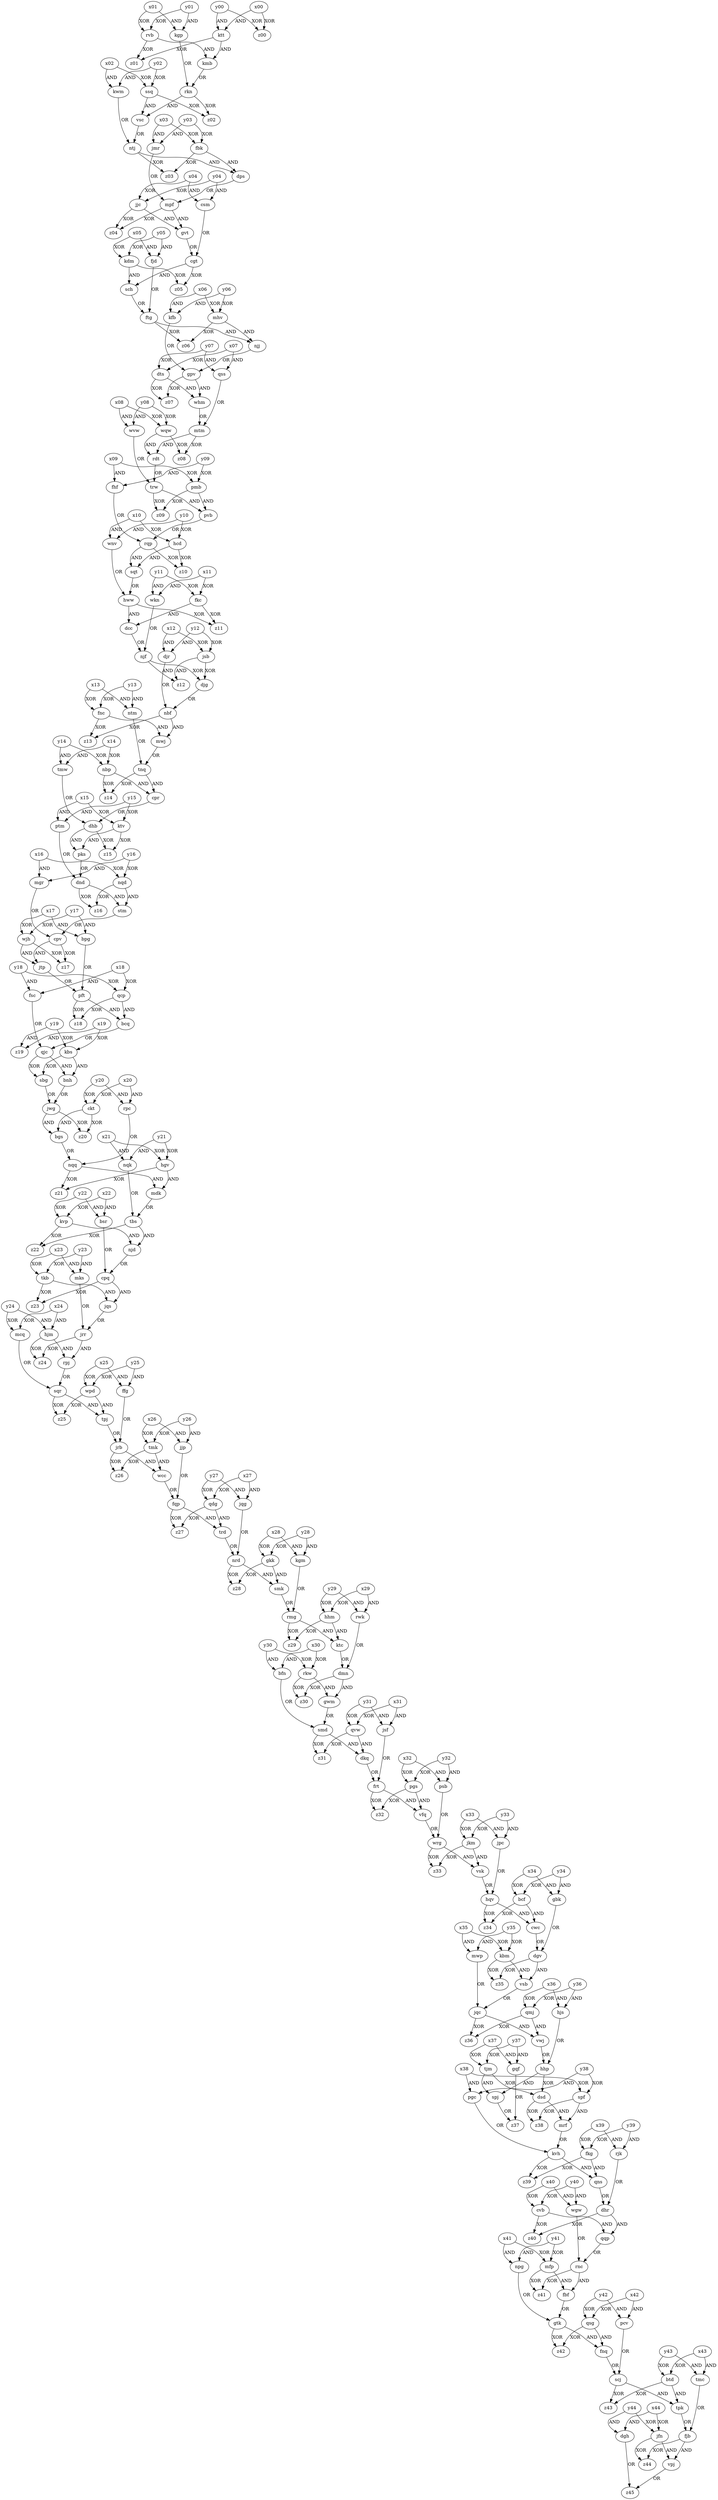 digraph LogicCircuit {
    rankdir=TB;

    // x21 XOR y21 -> hgv
    x21 -> hgv [label="XOR"];
    y21 -> hgv [label="XOR"];

    // cpr OR tmw -> dhb
    cpr -> dhb [label="OR"];
    tmw -> dhb [label="OR"];

    // cpq AND tkb -> jqs
    cpq -> jqs [label="AND"];
    tkb -> jqs [label="AND"];

    // nbp AND tnq -> cpr
    nbp -> cpr [label="AND"];
    tnq -> cpr [label="AND"];

    // scj AND btd -> tpk
    scj -> tpk [label="AND"];
    btd -> tpk [label="AND"];

    // ffg OR tpj -> jrb
    ffg -> jrb [label="OR"];
    tpj -> jrb [label="OR"];

    // pft AND qcp -> bcq
    pft -> bcq [label="AND"];
    qcp -> bcq [label="AND"];

    // djg OR djr -> nbf
    djg -> nbf [label="OR"];
    djr -> nbf [label="OR"];

    // qdg AND fqp -> trd
    qdg -> trd [label="AND"];
    fqp -> trd [label="AND"];

    // jkm AND wrg -> vsk
    jkm -> vsk [label="AND"];
    wrg -> vsk [label="AND"];

    // x39 AND y39 -> rjk
    x39 -> rjk [label="AND"];
    y39 -> rjk [label="AND"];

    // frt AND pgs -> vfq
    frt -> vfq [label="AND"];
    pgs -> vfq [label="AND"];

    // nqk OR mdk -> tbs
    nqk -> tbs [label="OR"];
    mdk -> tbs [label="OR"];

    // y00 AND x00 -> ktt
    y00 -> ktt [label="AND"];
    x00 -> ktt [label="AND"];

    // pks OR ptm -> dnd
    pks -> dnd [label="OR"];
    ptm -> dnd [label="OR"];

    // ntj AND fbk -> dps
    ntj -> dps [label="AND"];
    fbk -> dps [label="AND"];

    // y44 AND x44 -> dgh
    y44 -> dgh [label="AND"];
    x44 -> dgh [label="AND"];

    // wgw OR qqp -> rnc
    wgw -> rnc [label="OR"];
    qqp -> rnc [label="OR"];

    // y33 AND x33 -> jpc
    y33 -> jpc [label="AND"];
    x33 -> jpc [label="AND"];

    // x13 AND y13 -> ntm
    x13 -> ntm [label="AND"];
    y13 -> ntm [label="AND"];

    // y38 XOR x38 -> spf
    y38 -> spf [label="XOR"];
    x38 -> spf [label="XOR"];

    // fnq OR pcv -> scj
    fnq -> scj [label="OR"];
    pcv -> scj [label="OR"];

    // hjs OR vwj -> hhp
    hjs -> hhp [label="OR"];
    vwj -> hhp [label="OR"];

    // y38 AND x38 -> pgc
    y38 -> pgc [label="AND"];
    x38 -> pgc [label="AND"];

    // ftg AND mhv -> njj
    ftg -> njj [label="AND"];
    mhv -> njj [label="AND"];

    // wvw OR rdt -> trw
    wvw -> trw [label="OR"];
    rdt -> trw [label="OR"];

    // gkk AND nrd -> smk
    gkk -> smk [label="AND"];
    nrd -> smk [label="AND"];

    // jjc AND mpf -> gvt
    jjc -> gvt [label="AND"];
    mpf -> gvt [label="AND"];

    // x14 AND y14 -> tmw
    x14 -> tmw [label="AND"];
    y14 -> tmw [label="AND"];

    // mwp OR vsb -> jqc
    mwp -> jqc [label="OR"];
    vsb -> jqc [label="OR"];

    // mks OR jqs -> jrr
    mks -> jrr [label="OR"];
    jqs -> jrr [label="OR"];

    // y40 XOR x40 -> cvb
    y40 -> cvb [label="XOR"];
    x40 -> cvb [label="XOR"];

    // hjm AND jrr -> rpj
    hjm -> rpj [label="AND"];
    jrr -> rpj [label="AND"];

    // x04 AND y04 -> csm
    x04 -> csm [label="AND"];
    y04 -> csm [label="AND"];

    // kdm AND cgt -> sch
    kdm -> sch [label="AND"];
    cgt -> sch [label="AND"];

    // jkm XOR wrg -> z33
    jkm -> z33 [label="XOR"];
    wrg -> z33 [label="XOR"];

    // wjh XOR cpv -> z17
    wjh -> z17 [label="XOR"];
    cpv -> z17 [label="XOR"];

    // bfn OR gwm -> smd
    bfn -> smd [label="OR"];
    gwm -> smd [label="OR"];

    // x06 AND y06 -> kfb
    x06 -> kfb [label="AND"];
    y06 -> kfb [label="AND"];

    // sqr XOR wpd -> z25
    sqr -> z25 [label="XOR"];
    wpd -> z25 [label="XOR"];

    // dkq OR jsf -> frt
    dkq -> frt [label="OR"];
    jsf -> frt [label="OR"];

    // x40 AND y40 -> wgw
    x40 -> wgw [label="AND"];
    y40 -> wgw [label="AND"];

    // sqt OR wnv -> hww
    sqt -> hww [label="OR"];
    wnv -> hww [label="OR"];

    // y12 AND x12 -> djr
    y12 -> djr [label="AND"];
    x12 -> djr [label="AND"];

    // y18 XOR x18 -> qcp
    y18 -> qcp [label="XOR"];
    x18 -> qcp [label="XOR"];

    // cpq XOR tkb -> z23
    cpq -> z23 [label="XOR"];
    tkb -> z23 [label="XOR"];

    // bsr OR njd -> cpq
    bsr -> cpq [label="OR"];
    njd -> cpq [label="OR"];

    // rqp XOR hcd -> z10
    rqp -> z10 [label="XOR"];
    hcd -> z10 [label="XOR"];

    // ckt XOR jwg -> z20
    ckt -> z20 [label="XOR"];
    jwg -> z20 [label="XOR"];

    // x19 AND y19 -> z19
    x19 -> z19 [label="AND"];
    y19 -> z19 [label="AND"];

    // y37 AND x37 -> gqf
    y37 -> gqf [label="AND"];
    x37 -> gqf [label="AND"];

    // hqv XOR bcf -> z34
    hqv -> z34 [label="XOR"];
    bcf -> z34 [label="XOR"];

    // x41 XOR y41 -> mfp
    x41 -> mfp [label="XOR"];
    y41 -> mfp [label="XOR"];

    // x14 XOR y14 -> nbp
    x14 -> nbp [label="XOR"];
    y14 -> nbp [label="XOR"];

    // x42 XOR y42 -> qsg
    x42 -> qsg [label="XOR"];
    y42 -> qsg [label="XOR"];

    // y25 XOR x25 -> wpd
    y25 -> wpd [label="XOR"];
    x25 -> wpd [label="XOR"];

    // x27 AND y27 -> jqg
    x27 -> jqg [label="AND"];
    y27 -> jqg [label="AND"];

    // y05 AND x05 -> fjd
    y05 -> fjd [label="AND"];
    x05 -> fjd [label="AND"];

    // y28 XOR x28 -> gkk
    y28 -> gkk [label="XOR"];
    x28 -> gkk [label="XOR"];

    // x17 AND y17 -> bpg
    x17 -> bpg [label="AND"];
    y17 -> bpg [label="AND"];

    // y26 XOR x26 -> tmk
    y26 -> tmk [label="XOR"];
    x26 -> tmk [label="XOR"];

    // bgs OR rpc -> nqq
    bgs -> nqq [label="OR"];
    rpc -> nqq [label="OR"];

    // x13 XOR y13 -> fnc
    x13 -> fnc [label="XOR"];
    y13 -> fnc [label="XOR"];

    // x31 AND y31 -> jsf
    x31 -> jsf [label="AND"];
    y31 -> jsf [label="AND"];

    // y34 XOR x34 -> bcf
    y34 -> bcf [label="XOR"];
    x34 -> bcf [label="XOR"];

    // ftg XOR mhv -> z06
    ftg -> z06 [label="XOR"];
    mhv -> z06 [label="XOR"];

    // y10 AND x10 -> wnv
    y10 -> wnv [label="AND"];
    x10 -> wnv [label="AND"];

    // x00 XOR y00 -> z00
    x00 -> z00 [label="XOR"];
    y00 -> z00 [label="XOR"];

    // y15 AND x15 -> ptm
    y15 -> ptm [label="AND"];
    x15 -> ptm [label="AND"];

    // fnc AND nbf -> mwj
    fnc -> mwj [label="AND"];
    nbf -> mwj [label="AND"];

    // qmj XOR jqc -> z36
    qmj -> z36 [label="XOR"];
    jqc -> z36 [label="XOR"];

    // bcf AND hqv -> cwc
    bcf -> cwc [label="AND"];
    hqv -> cwc [label="AND"];

    // gkk XOR nrd -> z28
    gkk -> z28 [label="XOR"];
    nrd -> z28 [label="XOR"];

    // kbm AND dgv -> vsb
    kbm -> vsb [label="AND"];
    dgv -> vsb [label="AND"];

    // y34 AND x34 -> gbk
    y34 -> gbk [label="AND"];
    x34 -> gbk [label="AND"];

    // y33 XOR x33 -> jkm
    y33 -> jkm [label="XOR"];
    x33 -> jkm [label="XOR"];

    // y08 AND x08 -> wvw
    y08 -> wvw [label="AND"];
    x08 -> wvw [label="AND"];

    // y39 XOR x39 -> fkg
    y39 -> fkg [label="XOR"];
    x39 -> fkg [label="XOR"];

    // hhp XOR tjm -> dsd
    hhp -> dsd [label="XOR"];
    tjm -> dsd [label="XOR"];

    // cwc OR gbk -> dgv
    cwc -> dgv [label="OR"];
    gbk -> dgv [label="OR"];

    // dnd XOR nqd -> z16
    dnd -> z16 [label="XOR"];
    nqd -> z16 [label="XOR"];

    // dts XOR gpv -> z07
    dts -> z07 [label="XOR"];
    gpv -> z07 [label="XOR"];

    // njf XOR jsb -> djg
    njf -> djg [label="XOR"];
    jsb -> djg [label="XOR"];

    // y36 AND x36 -> hjs
    y36 -> hjs [label="AND"];
    x36 -> hjs [label="AND"];

    // y31 XOR x31 -> qvw
    y31 -> qvw [label="XOR"];
    x31 -> qvw [label="XOR"];

    // stm OR mgr -> cpv
    stm -> cpv [label="OR"];
    mgr -> cpv [label="OR"];

    // y02 AND x02 -> kwm
    y02 -> kwm [label="AND"];
    x02 -> kwm [label="AND"];

    // x03 AND y03 -> jmr
    x03 -> jmr [label="AND"];
    y03 -> jmr [label="AND"];

    // wcc OR jjp -> fqp
    wcc -> fqp [label="OR"];
    jjp -> fqp [label="OR"];

    // btd XOR scj -> z43
    btd -> z43 [label="XOR"];
    scj -> z43 [label="XOR"];

    // y24 AND x24 -> hjm
    y24 -> hjm [label="AND"];
    x24 -> hjm [label="AND"];

    // y32 XOR x32 -> pgs
    y32 -> pgs [label="XOR"];
    x32 -> pgs [label="XOR"];

    // y12 XOR x12 -> jsb
    y12 -> jsb [label="XOR"];
    x12 -> jsb [label="XOR"];

    // y23 XOR x23 -> tkb
    y23 -> tkb [label="XOR"];
    x23 -> tkb [label="XOR"];

    // kfb OR njj -> gpv
    kfb -> gpv [label="OR"];
    njj -> gpv [label="OR"];

    // y22 XOR x22 -> kvp
    y22 -> kvp [label="XOR"];
    x22 -> kvp [label="XOR"];

    // x16 XOR y16 -> nqd
    x16 -> nqd [label="XOR"];
    y16 -> nqd [label="XOR"];

    // dhr AND cvb -> qqp
    dhr -> qqp [label="AND"];
    cvb -> qqp [label="AND"];

    // y25 AND x25 -> ffg
    y25 -> ffg [label="AND"];
    x25 -> ffg [label="AND"];

    // fbk XOR ntj -> z03
    fbk -> z03 [label="XOR"];
    ntj -> z03 [label="XOR"];

    // wqw AND mtm -> rdt
    wqw -> rdt [label="AND"];
    mtm -> rdt [label="AND"];

    // qvw AND smd -> dkq
    qvw -> dkq [label="AND"];
    smd -> dkq [label="AND"];

    // kgm OR smk -> rmg
    kgm -> rmg [label="OR"];
    smk -> rmg [label="OR"];

    // hww XOR fkc -> z11
    hww -> z11 [label="XOR"];
    fkc -> z11 [label="XOR"];

    // dcc OR wkn -> njf
    dcc -> njf [label="OR"];
    wkn -> njf [label="OR"];

    // x09 XOR y09 -> pmb
    x09 -> pmb [label="XOR"];
    y09 -> pmb [label="XOR"];

    // fbf OR npg -> gtk
    fbf -> gtk [label="OR"];
    npg -> gtk [label="OR"];

    // y15 XOR x15 -> ktv
    y15 -> ktv [label="XOR"];
    x15 -> ktv [label="XOR"];

    // nbp XOR tnq -> z14
    nbp -> z14 [label="XOR"];
    tnq -> z14 [label="XOR"];

    // tbs AND kvp -> njd
    tbs -> njd [label="AND"];
    kvp -> njd [label="AND"];

    // qcp XOR pft -> z18
    qcp -> z18 [label="XOR"];
    pft -> z18 [label="XOR"];

    // sqr AND wpd -> tpj
    sqr -> tpj [label="AND"];
    wpd -> tpj [label="AND"];

    // jmr OR dps -> mpf
    jmr -> mpf [label="OR"];
    dps -> mpf [label="OR"];

    // y20 AND x20 -> rpc
    y20 -> rpc [label="AND"];
    x20 -> rpc [label="AND"];

    // tmc OR tpk -> fjb
    tmc -> fjb [label="OR"];
    tpk -> fjb [label="OR"];

    // fsc OR bcq -> qjc
    fsc -> qjc [label="OR"];
    bcq -> qjc [label="OR"];

    // qdg XOR fqp -> z27
    qdg -> z27 [label="XOR"];
    fqp -> z27 [label="XOR"];

    // x28 AND y28 -> kgm
    x28 -> kgm [label="AND"];
    y28 -> kgm [label="AND"];

    // y32 AND x32 -> psb
    y32 -> psb [label="AND"];
    x32 -> psb [label="AND"];

    // y17 XOR x17 -> wjh
    y17 -> wjh [label="XOR"];
    x17 -> wjh [label="XOR"];

    // mcq OR rpj -> sqr
    mcq -> sqr [label="OR"];
    rpj -> sqr [label="OR"];

    // dsd XOR spf -> z38
    dsd -> z38 [label="XOR"];
    spf -> z38 [label="XOR"];

    // mfp AND rnc -> fbf
    mfp -> fbf [label="AND"];
    rnc -> fbf [label="AND"];

    // dgh OR vpj -> z45
    dgh -> z45 [label="OR"];
    vpj -> z45 [label="OR"];

    // jsb AND njf -> z12
    jsb -> z12 [label="AND"];
    njf -> z12 [label="AND"];

    // kgp OR kmb -> rkn
    kgp -> rkn [label="OR"];
    kmb -> rkn [label="OR"];

    // dmn XOR rkw -> z30
    dmn -> z30 [label="XOR"];
    rkw -> z30 [label="XOR"];

    // csm OR gvt -> cgt
    csm -> cgt [label="OR"];
    gvt -> cgt [label="OR"];

    // y03 XOR x03 -> fbk
    y03 -> fbk [label="XOR"];
    x03 -> fbk [label="XOR"];

    // y05 XOR x05 -> kdm
    y05 -> kdm [label="XOR"];
    x05 -> kdm [label="XOR"];

    // hhp AND tjm -> spj
    hhp -> spj [label="AND"];
    tjm -> spj [label="AND"];

    // qjc XOR kbs -> sbg
    qjc -> sbg [label="XOR"];
    kbs -> sbg [label="XOR"];

    // rqp AND hcd -> sqt
    rqp -> sqt [label="AND"];
    hcd -> sqt [label="AND"];

    // x01 XOR y01 -> rvb
    x01 -> rvb [label="XOR"];
    y01 -> rvb [label="XOR"];

    // y30 XOR x30 -> rkw
    y30 -> rkw [label="XOR"];
    x30 -> rkw [label="XOR"];

    // wqw XOR mtm -> z08
    wqw -> z08 [label="XOR"];
    mtm -> z08 [label="XOR"];

    // y08 XOR x08 -> wqw
    y08 -> wqw [label="XOR"];
    x08 -> wqw [label="XOR"];

    // mrf OR pgc -> kvh
    mrf -> kvh [label="OR"];
    pgc -> kvh [label="OR"];

    // x24 XOR y24 -> mcq
    x24 -> mcq [label="XOR"];
    y24 -> mcq [label="XOR"];

    // jpc OR vsk -> hqv
    jpc -> hqv [label="OR"];
    vsk -> hqv [label="OR"];

    // hww AND fkc -> dcc
    hww -> dcc [label="AND"];
    fkc -> dcc [label="AND"];

    // dhb AND ktv -> pks
    dhb -> pks [label="AND"];
    ktv -> pks [label="AND"];

    // tbs XOR kvp -> z22
    tbs -> z22 [label="XOR"];
    kvp -> z22 [label="XOR"];

    // trd OR jqg -> nrd
    trd -> nrd [label="OR"];
    jqg -> nrd [label="OR"];

    // jfn AND fjb -> vpj
    jfn -> vpj [label="AND"];
    fjb -> vpj [label="AND"];

    // trw AND pmb -> pvb
    trw -> pvb [label="AND"];
    pmb -> pvb [label="AND"];

    // cpv AND wjh -> jtp
    cpv -> jtp [label="AND"];
    wjh -> jtp [label="AND"];

    // kbm XOR dgv -> z35
    kbm -> z35 [label="XOR"];
    dgv -> z35 [label="XOR"];

    // hhm XOR rmg -> z29
    hhm -> z29 [label="XOR"];
    rmg -> z29 [label="XOR"];

    // y07 XOR x07 -> dts
    y07 -> dts [label="XOR"];
    x07 -> dts [label="XOR"];

    // whm OR qss -> mtm
    whm -> mtm [label="OR"];
    qss -> mtm [label="OR"];

    // nqq AND hgv -> mdk
    nqq -> mdk [label="AND"];
    hgv -> mdk [label="AND"];

    // dmn AND rkw -> gwm
    dmn -> gwm [label="AND"];
    rkw -> gwm [label="AND"];

    // x43 AND y43 -> tmc
    x43 -> tmc [label="AND"];
    y43 -> tmc [label="AND"];

    // rmg AND hhm -> ktc
    rmg -> ktc [label="AND"];
    hhm -> ktc [label="AND"];

    // jjc XOR mpf -> z04
    jjc -> z04 [label="XOR"];
    mpf -> z04 [label="XOR"];

    // y23 AND x23 -> mks
    y23 -> mks [label="AND"];
    x23 -> mks [label="AND"];

    // frt XOR pgs -> z32
    frt -> z32 [label="XOR"];
    pgs -> z32 [label="XOR"];

    // x19 XOR y19 -> kbs
    x19 -> kbs [label="XOR"];
    y19 -> kbs [label="XOR"];

    // kvh AND fkg -> qns
    kvh -> qns [label="AND"];
    fkg -> qns [label="AND"];

    // bnh OR sbg -> jwg
    bnh -> jwg [label="OR"];
    sbg -> jwg [label="OR"];

    // qsg AND gtk -> fnq
    qsg -> fnq [label="AND"];
    gtk -> fnq [label="AND"];

    // y11 XOR x11 -> fkc
    y11 -> fkc [label="XOR"];
    x11 -> fkc [label="XOR"];

    // vfq OR psb -> wrg
    vfq -> wrg [label="OR"];
    psb -> wrg [label="OR"];

    // bpg OR jtp -> pft
    bpg -> pft [label="OR"];
    jtp -> pft [label="OR"];

    // x29 AND y29 -> rwk
    x29 -> rwk [label="AND"];
    y29 -> rwk [label="AND"];

    // qsg XOR gtk -> z42
    qsg -> z42 [label="XOR"];
    gtk -> z42 [label="XOR"];

    // x07 AND y07 -> qss
    x07 -> qss [label="AND"];
    y07 -> qss [label="AND"];

    // x41 AND y41 -> npg
    x41 -> npg [label="AND"];
    y41 -> npg [label="AND"];

    // kvh XOR fkg -> z39
    kvh -> z39 [label="XOR"];
    fkg -> z39 [label="XOR"];

    // jrb AND tmk -> wcc
    jrb -> wcc [label="AND"];
    tmk -> wcc [label="AND"];

    // y36 XOR x36 -> qmj
    y36 -> qmj [label="XOR"];
    x36 -> qmj [label="XOR"];

    // ntm OR mwj -> tnq
    ntm -> tnq [label="OR"];
    mwj -> tnq [label="OR"];

    // y11 AND x11 -> wkn
    y11 -> wkn [label="AND"];
    x11 -> wkn [label="AND"];

    // fjb XOR jfn -> z44
    fjb -> z44 [label="XOR"];
    jfn -> z44 [label="XOR"];

    // rwk OR ktc -> dmn
    rwk -> dmn [label="OR"];
    ktc -> dmn [label="OR"];

    // ktt XOR rvb -> z01
    ktt -> z01 [label="XOR"];
    rvb -> z01 [label="XOR"];

    // mfp XOR rnc -> z41
    mfp -> z41 [label="XOR"];
    rnc -> z41 [label="XOR"];

    // hgv XOR nqq -> z21
    hgv -> z21 [label="XOR"];
    nqq -> z21 [label="XOR"];

    // x35 XOR y35 -> kbm
    x35 -> kbm [label="XOR"];
    y35 -> kbm [label="XOR"];

    // y35 AND x35 -> mwp
    y35 -> mwp [label="AND"];
    x35 -> mwp [label="AND"];

    // x42 AND y42 -> pcv
    x42 -> pcv [label="AND"];
    y42 -> pcv [label="AND"];

    // dsd AND spf -> mrf
    dsd -> mrf [label="AND"];
    spf -> mrf [label="AND"];

    // y02 XOR x02 -> ssq
    y02 -> ssq [label="XOR"];
    x02 -> ssq [label="XOR"];

    // x18 AND y18 -> fsc
    x18 -> fsc [label="AND"];
    y18 -> fsc [label="AND"];

    // y04 XOR x04 -> jjc
    y04 -> jjc [label="XOR"];
    x04 -> jjc [label="XOR"];

    // rkn XOR ssq -> z02
    rkn -> z02 [label="XOR"];
    ssq -> z02 [label="XOR"];

    // x43 XOR y43 -> btd
    x43 -> btd [label="XOR"];
    y43 -> btd [label="XOR"];

    // dhb XOR ktv -> z15
    dhb -> z15 [label="XOR"];
    ktv -> z15 [label="XOR"];

    // x20 XOR y20 -> ckt
    x20 -> ckt [label="XOR"];
    y20 -> ckt [label="XOR"];

    // jqc AND qmj -> vwj
    jqc -> vwj [label="AND"];
    qmj -> vwj [label="AND"];

    // y21 AND x21 -> nqk
    y21 -> nqk [label="AND"];
    x21 -> nqk [label="AND"];

    // x01 AND y01 -> kgp
    x01 -> kgp [label="AND"];
    y01 -> kgp [label="AND"];

    // qjc AND kbs -> bnh
    qjc -> bnh [label="AND"];
    kbs -> bnh [label="AND"];

    // fhf OR pvb -> rqp
    fhf -> rqp [label="OR"];
    pvb -> rqp [label="OR"];

    // fnc XOR nbf -> z13
    fnc -> z13 [label="XOR"];
    nbf -> z13 [label="XOR"];

    // dts AND gpv -> whm
    dts -> whm [label="AND"];
    gpv -> whm [label="AND"];

    // smd XOR qvw -> z31
    smd -> z31 [label="XOR"];
    qvw -> z31 [label="XOR"];

    // fjd OR sch -> ftg
    fjd -> ftg [label="OR"];
    sch -> ftg [label="OR"];

    // y06 XOR x06 -> mhv
    y06 -> mhv [label="XOR"];
    x06 -> mhv [label="XOR"];

    // tmk XOR jrb -> z26
    tmk -> z26 [label="XOR"];
    jrb -> z26 [label="XOR"];

    // y27 XOR x27 -> qdg
    y27 -> qdg [label="XOR"];
    x27 -> qdg [label="XOR"];

    // x44 XOR y44 -> jfn
    x44 -> jfn [label="XOR"];
    y44 -> jfn [label="XOR"];

    // qns OR rjk -> dhr
    qns -> dhr [label="OR"];
    rjk -> dhr [label="OR"];

    // kdm XOR cgt -> z05
    kdm -> z05 [label="XOR"];
    cgt -> z05 [label="XOR"];

    // kwm OR vsc -> ntj
    kwm -> ntj [label="OR"];
    vsc -> ntj [label="OR"];

    // x22 AND y22 -> bsr
    x22 -> bsr [label="AND"];
    y22 -> bsr [label="AND"];

    // cvb XOR dhr -> z40
    cvb -> z40 [label="XOR"];
    dhr -> z40 [label="XOR"];

    // y37 XOR x37 -> tjm
    y37 -> tjm [label="XOR"];
    x37 -> tjm [label="XOR"];

    // x16 AND y16 -> mgr
    x16 -> mgr [label="AND"];
    y16 -> mgr [label="AND"];

    // rkn AND ssq -> vsc
    rkn -> vsc [label="AND"];
    ssq -> vsc [label="AND"];

    // ktt AND rvb -> kmb
    ktt -> kmb [label="AND"];
    rvb -> kmb [label="AND"];

    // x10 XOR y10 -> hcd
    x10 -> hcd [label="XOR"];
    y10 -> hcd [label="XOR"];

    // pmb XOR trw -> z09
    pmb -> z09 [label="XOR"];
    trw -> z09 [label="XOR"];

    // spj OR gqf -> z37
    spj -> z37 [label="OR"];
    gqf -> z37 [label="OR"];

    // y30 AND x30 -> bfn
    y30 -> bfn [label="AND"];
    x30 -> bfn [label="AND"];

    // x26 AND y26 -> jjp
    x26 -> jjp [label="AND"];
    y26 -> jjp [label="AND"];

    // jrr XOR hjm -> z24
    jrr -> z24 [label="XOR"];
    hjm -> z24 [label="XOR"];

    // jwg AND ckt -> bgs
    jwg -> bgs [label="AND"];
    ckt -> bgs [label="AND"];

    // x29 XOR y29 -> hhm
    x29 -> hhm [label="XOR"];
    y29 -> hhm [label="XOR"];

    // x09 AND y09 -> fhf
    x09 -> fhf [label="AND"];
    y09 -> fhf [label="AND"];

    // dnd AND nqd -> stm
    dnd -> stm [label="AND"];
    nqd -> stm [label="AND"];
}